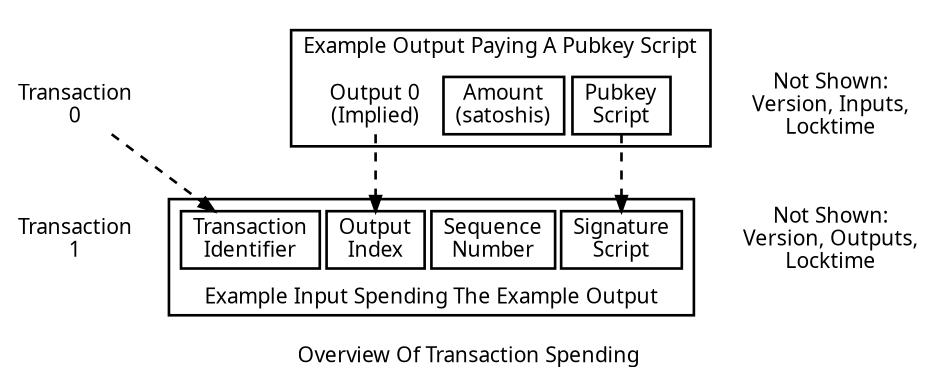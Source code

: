 digraph tx_overview {

size=6.25;
splines = "false";
rankdir=TB;
ranksep=0.5;
nodesep=0.05;
//splines=ortho;

node [ penwidth=1.75, fontname="Sans", shape = box ];
edge [ penwidth=1.75, fontname="Sans" ];
graph [ penwidth=1.75, fontname="Sans" ];

    tx1_label [ shape = "none", label = "Transaction\n1" ]
    tx0_label [ shape = "none", label = "Transaction\n0" ]
    tx0_label -> tx1_label [ style = "invis" ];
    tx1_notshown [ shape = "none", label = "Not Shown:\nVersion, Outputs,\nLocktime" ]
    tx0_notshown [ shape = "none", label = "Not Shown:\nVersion, Inputs,\nLocktime" ]
    tx0_notshown -> tx1_notshown [ style = "invis" ];

subgraph cluster_tx0 {

    subgraph cluster_outputs {
        pubkey_script [ label = "Pubkey\nScript" ];
        amount [ label = "Amount\n(satoshis)" ];
        output0_label [ shape = "none", label = "Output 0\n(Implied)" ]
        label = "Example Output Paying A Pubkey Script"
    }
    graph [ penwidth = 0 ];
}

subgraph cluster_tx1 {
    subgraph cluster_inputs {
        index [ label = "Output\nIndex" ];
        sequence [ label = "Sequence\nNumber" ];
        signature_script [ label = "Signature\nScript" ];
        txid [ label = "Transaction\nIdentifier" ];
        label = "Example Input Spending The Example Output";
        labelloc = b;
    }
    graph [ penwidth = 0 ];
}

pubkey_script -> signature_script [ style = "dashed" ];
output0_label -> index [ style = "dashed" ];
tx0_label -> txid [ style = "dashed", constraint = false ];



label = "Overview Of Transaction Spending"

}

